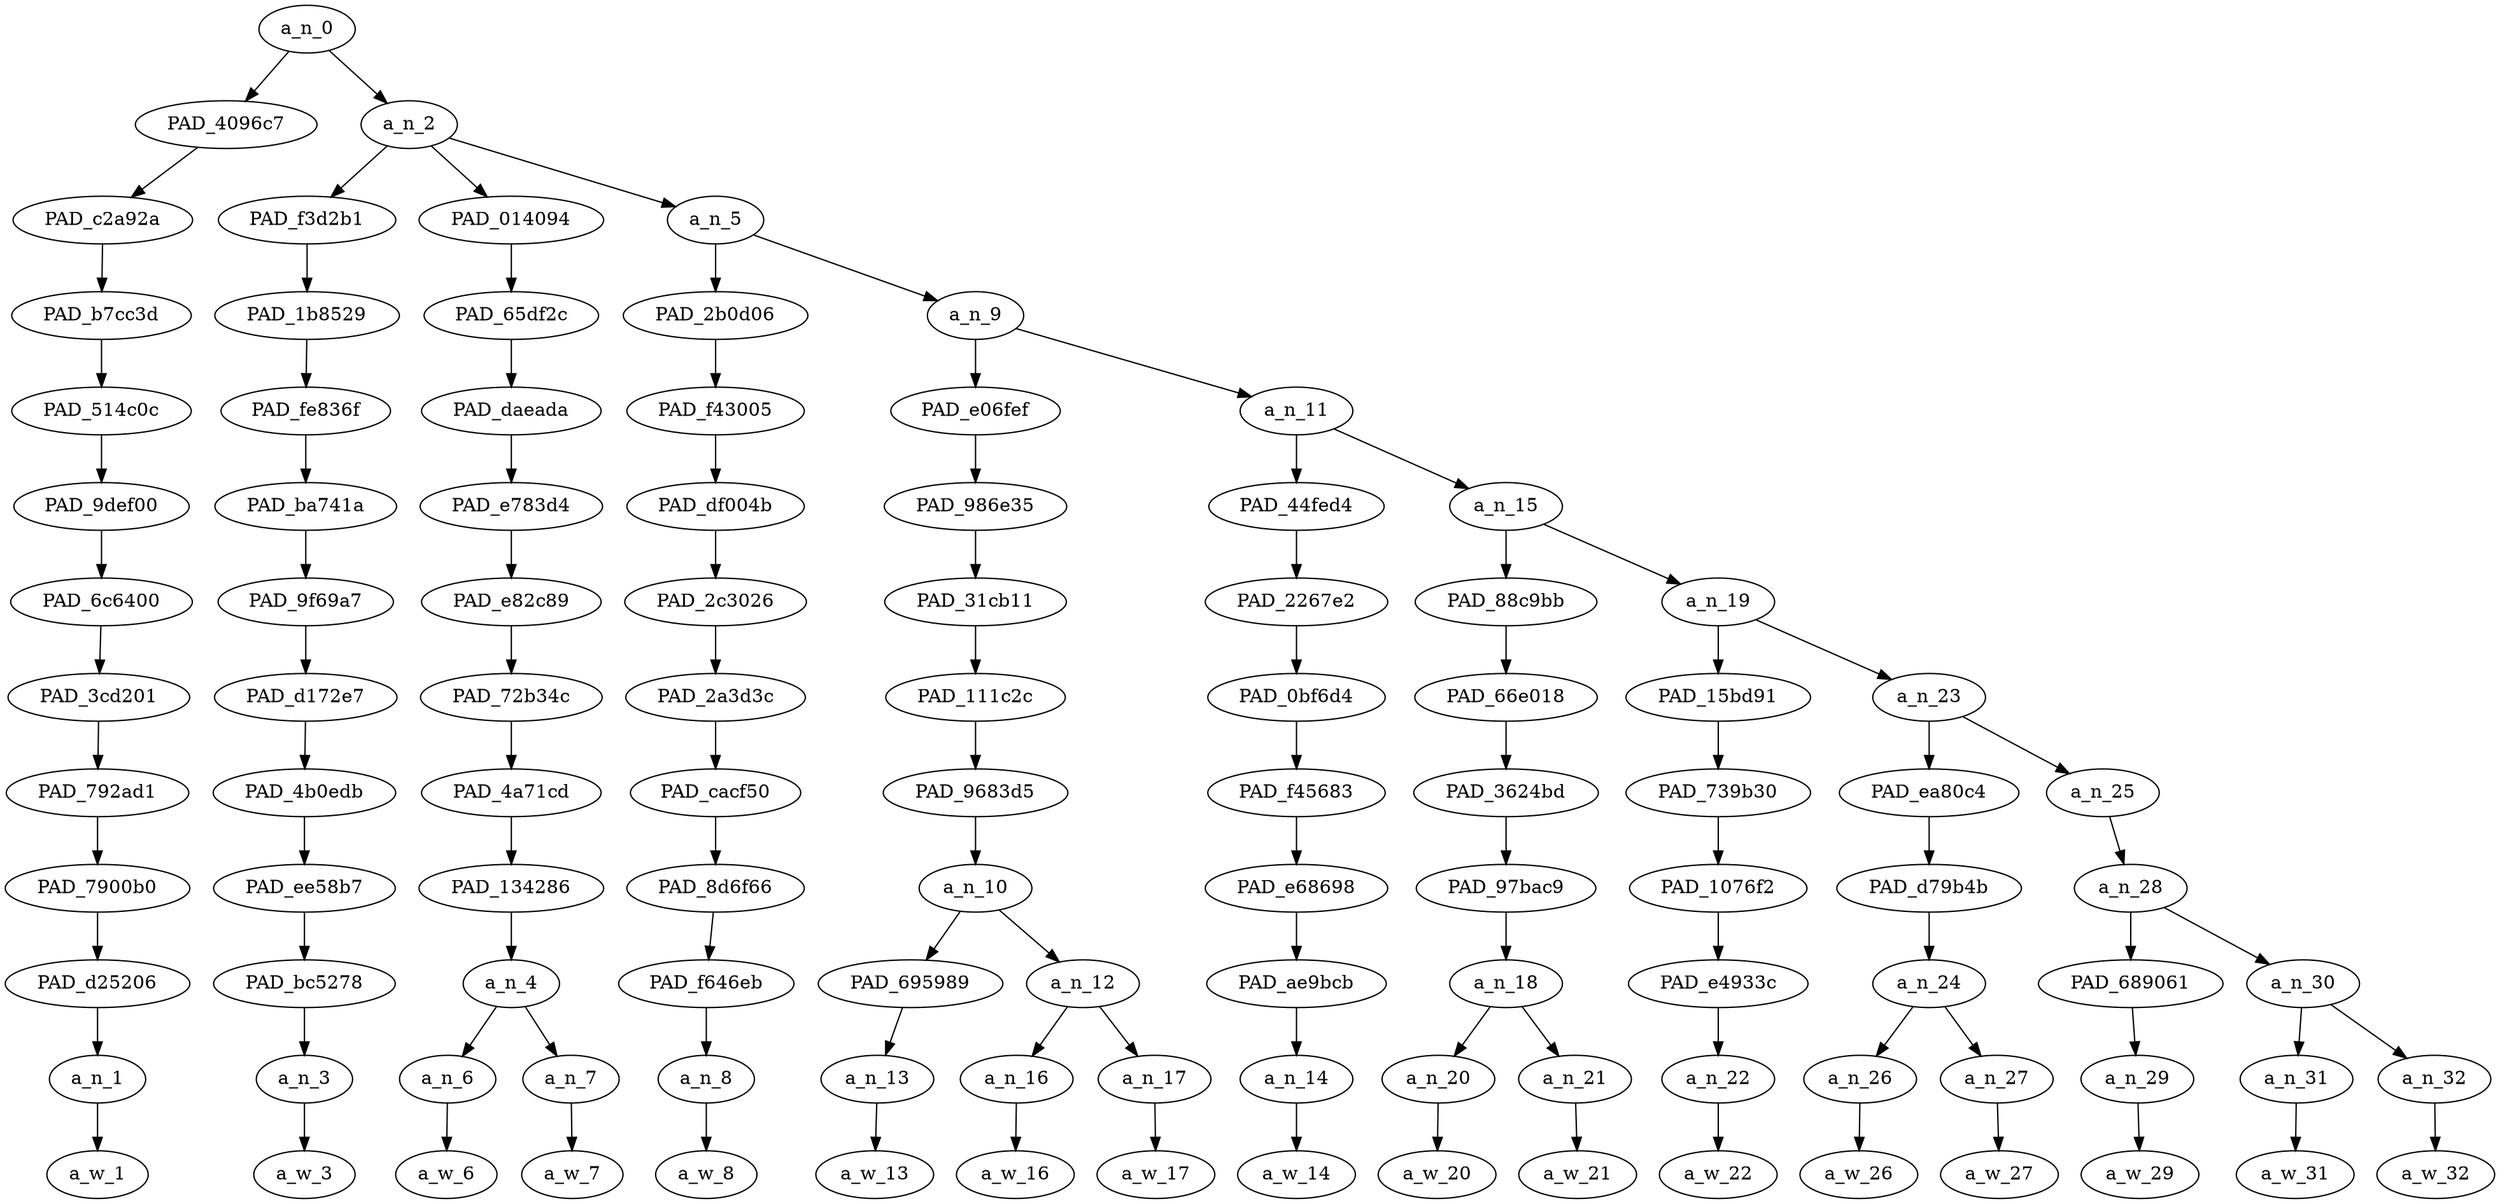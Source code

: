 strict digraph "" {
	a_n_0	[div_dir=-1,
		index=0,
		level=12,
		pos="1.5709635416666667,12!",
		text_span="[0, 1, 2, 3, 4, 5, 6, 7, 8, 9, 10, 11, 12, 13, 14, 15, 16]",
		value=0.99999998];
	PAD_4096c7	[div_dir=-1,
		index=0,
		level=11,
		pos="0.0,11!",
		text_span="[0]",
		value=0.02778808];
	a_n_0 -> PAD_4096c7;
	a_n_2	[div_dir=-1,
		index=1,
		level=11,
		pos="3.1419270833333335,11!",
		text_span="[1, 2, 3, 4, 5, 6, 7, 8, 9, 10, 11, 12, 13, 14, 15, 16]",
		value=0.97214036];
	a_n_0 -> a_n_2;
	PAD_c2a92a	[div_dir=-1,
		index=0,
		level=10,
		pos="0.0,10!",
		text_span="[0]",
		value=0.02778808];
	PAD_4096c7 -> PAD_c2a92a;
	PAD_b7cc3d	[div_dir=-1,
		index=0,
		level=9,
		pos="0.0,9!",
		text_span="[0]",
		value=0.02778808];
	PAD_c2a92a -> PAD_b7cc3d;
	PAD_514c0c	[div_dir=-1,
		index=0,
		level=8,
		pos="0.0,8!",
		text_span="[0]",
		value=0.02778808];
	PAD_b7cc3d -> PAD_514c0c;
	PAD_9def00	[div_dir=-1,
		index=0,
		level=7,
		pos="0.0,7!",
		text_span="[0]",
		value=0.02778808];
	PAD_514c0c -> PAD_9def00;
	PAD_6c6400	[div_dir=-1,
		index=0,
		level=6,
		pos="0.0,6!",
		text_span="[0]",
		value=0.02778808];
	PAD_9def00 -> PAD_6c6400;
	PAD_3cd201	[div_dir=-1,
		index=0,
		level=5,
		pos="0.0,5!",
		text_span="[0]",
		value=0.02778808];
	PAD_6c6400 -> PAD_3cd201;
	PAD_792ad1	[div_dir=-1,
		index=0,
		level=4,
		pos="0.0,4!",
		text_span="[0]",
		value=0.02778808];
	PAD_3cd201 -> PAD_792ad1;
	PAD_7900b0	[div_dir=-1,
		index=0,
		level=3,
		pos="0.0,3!",
		text_span="[0]",
		value=0.02778808];
	PAD_792ad1 -> PAD_7900b0;
	PAD_d25206	[div_dir=-1,
		index=0,
		level=2,
		pos="0.0,2!",
		text_span="[0]",
		value=0.02778808];
	PAD_7900b0 -> PAD_d25206;
	a_n_1	[div_dir=-1,
		index=0,
		level=1,
		pos="0.0,1!",
		text_span="[0]",
		value=0.02778808];
	PAD_d25206 -> a_n_1;
	a_w_1	[div_dir=0,
		index=0,
		level=0,
		pos="0,0!",
		text_span="[0]",
		value=why];
	a_n_1 -> a_w_1;
	PAD_f3d2b1	[div_dir=1,
		index=1,
		level=10,
		pos="1.0,10!",
		text_span="[1]",
		value=0.02561405];
	a_n_2 -> PAD_f3d2b1;
	PAD_014094	[div_dir=1,
		index=2,
		level=10,
		pos="2.5,10!",
		text_span="[2, 3]",
		value=0.13748348];
	a_n_2 -> PAD_014094;
	a_n_5	[div_dir=-1,
		index=3,
		level=10,
		pos="5.92578125,10!",
		text_span="[4, 5, 6, 7, 8, 9, 10, 11, 12, 13, 14, 15, 16]",
		value=0.80899981];
	a_n_2 -> a_n_5;
	PAD_1b8529	[div_dir=1,
		index=1,
		level=9,
		pos="1.0,9!",
		text_span="[1]",
		value=0.02561405];
	PAD_f3d2b1 -> PAD_1b8529;
	PAD_fe836f	[div_dir=1,
		index=1,
		level=8,
		pos="1.0,8!",
		text_span="[1]",
		value=0.02561405];
	PAD_1b8529 -> PAD_fe836f;
	PAD_ba741a	[div_dir=1,
		index=1,
		level=7,
		pos="1.0,7!",
		text_span="[1]",
		value=0.02561405];
	PAD_fe836f -> PAD_ba741a;
	PAD_9f69a7	[div_dir=1,
		index=1,
		level=6,
		pos="1.0,6!",
		text_span="[1]",
		value=0.02561405];
	PAD_ba741a -> PAD_9f69a7;
	PAD_d172e7	[div_dir=1,
		index=1,
		level=5,
		pos="1.0,5!",
		text_span="[1]",
		value=0.02561405];
	PAD_9f69a7 -> PAD_d172e7;
	PAD_4b0edb	[div_dir=1,
		index=1,
		level=4,
		pos="1.0,4!",
		text_span="[1]",
		value=0.02561405];
	PAD_d172e7 -> PAD_4b0edb;
	PAD_ee58b7	[div_dir=1,
		index=1,
		level=3,
		pos="1.0,3!",
		text_span="[1]",
		value=0.02561405];
	PAD_4b0edb -> PAD_ee58b7;
	PAD_bc5278	[div_dir=1,
		index=1,
		level=2,
		pos="1.0,2!",
		text_span="[1]",
		value=0.02561405];
	PAD_ee58b7 -> PAD_bc5278;
	a_n_3	[div_dir=1,
		index=1,
		level=1,
		pos="1.0,1!",
		text_span="[1]",
		value=0.02561405];
	PAD_bc5278 -> a_n_3;
	a_w_3	[div_dir=0,
		index=1,
		level=0,
		pos="1,0!",
		text_span="[1]",
		value=is];
	a_n_3 -> a_w_3;
	PAD_65df2c	[div_dir=1,
		index=2,
		level=9,
		pos="2.5,9!",
		text_span="[2, 3]",
		value=0.13748348];
	PAD_014094 -> PAD_65df2c;
	PAD_daeada	[div_dir=1,
		index=2,
		level=8,
		pos="2.5,8!",
		text_span="[2, 3]",
		value=0.13748348];
	PAD_65df2c -> PAD_daeada;
	PAD_e783d4	[div_dir=1,
		index=2,
		level=7,
		pos="2.5,7!",
		text_span="[2, 3]",
		value=0.13748348];
	PAD_daeada -> PAD_e783d4;
	PAD_e82c89	[div_dir=1,
		index=2,
		level=6,
		pos="2.5,6!",
		text_span="[2, 3]",
		value=0.13748348];
	PAD_e783d4 -> PAD_e82c89;
	PAD_72b34c	[div_dir=1,
		index=2,
		level=5,
		pos="2.5,5!",
		text_span="[2, 3]",
		value=0.13748348];
	PAD_e82c89 -> PAD_72b34c;
	PAD_4a71cd	[div_dir=1,
		index=2,
		level=4,
		pos="2.5,4!",
		text_span="[2, 3]",
		value=0.13748348];
	PAD_72b34c -> PAD_4a71cd;
	PAD_134286	[div_dir=1,
		index=2,
		level=3,
		pos="2.5,3!",
		text_span="[2, 3]",
		value=0.13748348];
	PAD_4a71cd -> PAD_134286;
	a_n_4	[div_dir=1,
		index=2,
		level=2,
		pos="2.5,2!",
		text_span="[2, 3]",
		value=0.13748348];
	PAD_134286 -> a_n_4;
	a_n_6	[div_dir=1,
		index=2,
		level=1,
		pos="2.0,1!",
		text_span="[2]",
		value=0.03167583];
	a_n_4 -> a_n_6;
	a_n_7	[div_dir=1,
		index=3,
		level=1,
		pos="3.0,1!",
		text_span="[3]",
		value=0.10568021];
	a_n_4 -> a_n_7;
	a_w_6	[div_dir=0,
		index=2,
		level=0,
		pos="2,0!",
		text_span="[2]",
		value=a];
	a_n_6 -> a_w_6;
	a_w_7	[div_dir=0,
		index=3,
		level=0,
		pos="3,0!",
		text_span="[3]",
		value=nazi];
	a_n_7 -> a_w_7;
	PAD_2b0d06	[div_dir=1,
		index=3,
		level=9,
		pos="4.0,9!",
		text_span="[4]",
		value=0.03953808];
	a_n_5 -> PAD_2b0d06;
	a_n_9	[div_dir=-1,
		index=4,
		level=9,
		pos="7.8515625,9!",
		text_span="[5, 6, 7, 8, 9, 10, 11, 12, 13, 14, 15, 16]",
		value=0.76936714];
	a_n_5 -> a_n_9;
	PAD_f43005	[div_dir=1,
		index=3,
		level=8,
		pos="4.0,8!",
		text_span="[4]",
		value=0.03953808];
	PAD_2b0d06 -> PAD_f43005;
	PAD_df004b	[div_dir=1,
		index=3,
		level=7,
		pos="4.0,7!",
		text_span="[4]",
		value=0.03953808];
	PAD_f43005 -> PAD_df004b;
	PAD_2c3026	[div_dir=1,
		index=3,
		level=6,
		pos="4.0,6!",
		text_span="[4]",
		value=0.03953808];
	PAD_df004b -> PAD_2c3026;
	PAD_2a3d3c	[div_dir=1,
		index=3,
		level=5,
		pos="4.0,5!",
		text_span="[4]",
		value=0.03953808];
	PAD_2c3026 -> PAD_2a3d3c;
	PAD_cacf50	[div_dir=1,
		index=3,
		level=4,
		pos="4.0,4!",
		text_span="[4]",
		value=0.03953808];
	PAD_2a3d3c -> PAD_cacf50;
	PAD_8d6f66	[div_dir=1,
		index=3,
		level=3,
		pos="4.0,3!",
		text_span="[4]",
		value=0.03953808];
	PAD_cacf50 -> PAD_8d6f66;
	PAD_f646eb	[div_dir=1,
		index=3,
		level=2,
		pos="4.0,2!",
		text_span="[4]",
		value=0.03953808];
	PAD_8d6f66 -> PAD_f646eb;
	a_n_8	[div_dir=1,
		index=4,
		level=1,
		pos="4.0,1!",
		text_span="[4]",
		value=0.03953808];
	PAD_f646eb -> a_n_8;
	a_w_8	[div_dir=0,
		index=4,
		level=0,
		pos="4,0!",
		text_span="[4]",
		value=getting];
	a_n_8 -> a_w_8;
	PAD_e06fef	[div_dir=-1,
		index=4,
		level=8,
		pos="6.25,8!",
		text_span="[5, 6, 7]",
		value=0.20902811];
	a_n_9 -> PAD_e06fef;
	a_n_11	[div_dir=-1,
		index=5,
		level=8,
		pos="9.453125,8!",
		text_span="[8, 9, 10, 11, 12, 13, 14, 15, 16]",
		value=0.56021038];
	a_n_9 -> a_n_11;
	PAD_986e35	[div_dir=-1,
		index=4,
		level=7,
		pos="6.25,7!",
		text_span="[5, 6, 7]",
		value=0.20902811];
	PAD_e06fef -> PAD_986e35;
	PAD_31cb11	[div_dir=-1,
		index=4,
		level=6,
		pos="6.25,6!",
		text_span="[5, 6, 7]",
		value=0.20902811];
	PAD_986e35 -> PAD_31cb11;
	PAD_111c2c	[div_dir=-1,
		index=4,
		level=5,
		pos="6.25,5!",
		text_span="[5, 6, 7]",
		value=0.20902811];
	PAD_31cb11 -> PAD_111c2c;
	PAD_9683d5	[div_dir=-1,
		index=4,
		level=4,
		pos="6.25,4!",
		text_span="[5, 6, 7]",
		value=0.20902811];
	PAD_111c2c -> PAD_9683d5;
	a_n_10	[div_dir=-1,
		index=4,
		level=3,
		pos="6.25,3!",
		text_span="[5, 6, 7]",
		value=0.20902811];
	PAD_9683d5 -> a_n_10;
	PAD_695989	[div_dir=-1,
		index=5,
		level=2,
		pos="7.0,2!",
		text_span="[7]",
		value=0.11677954];
	a_n_10 -> PAD_695989;
	a_n_12	[div_dir=-1,
		index=4,
		level=2,
		pos="5.5,2!",
		text_span="[5, 6]",
		value=0.09213886];
	a_n_10 -> a_n_12;
	a_n_13	[div_dir=-1,
		index=7,
		level=1,
		pos="7.0,1!",
		text_span="[7]",
		value=0.11677954];
	PAD_695989 -> a_n_13;
	a_w_13	[div_dir=0,
		index=7,
		level=0,
		pos="7,0!",
		text_span="[7]",
		value=subs];
	a_n_13 -> a_w_13;
	a_n_16	[div_dir=-1,
		index=5,
		level=1,
		pos="5.0,1!",
		text_span="[5]",
		value=0.05018037];
	a_n_12 -> a_n_16;
	a_n_17	[div_dir=-1,
		index=6,
		level=1,
		pos="6.0,1!",
		text_span="[6]",
		value=0.04184337];
	a_n_12 -> a_n_17;
	a_w_16	[div_dir=0,
		index=5,
		level=0,
		pos="5,0!",
		text_span="[5]",
		value="<number>"];
	a_n_16 -> a_w_16;
	a_w_17	[div_dir=0,
		index=6,
		level=0,
		pos="6,0!",
		text_span="[6]",
		value=million];
	a_n_17 -> a_w_17;
	PAD_44fed4	[div_dir=-1,
		index=5,
		level=7,
		pos="8.0,7!",
		text_span="[8]",
		value=0.02346475];
	a_n_11 -> PAD_44fed4;
	a_n_15	[div_dir=-1,
		index=6,
		level=7,
		pos="10.90625,7!",
		text_span="[9, 10, 11, 12, 13, 14, 15, 16]",
		value=0.53665851];
	a_n_11 -> a_n_15;
	PAD_2267e2	[div_dir=-1,
		index=5,
		level=6,
		pos="8.0,6!",
		text_span="[8]",
		value=0.02346475];
	PAD_44fed4 -> PAD_2267e2;
	PAD_0bf6d4	[div_dir=-1,
		index=5,
		level=5,
		pos="8.0,5!",
		text_span="[8]",
		value=0.02346475];
	PAD_2267e2 -> PAD_0bf6d4;
	PAD_f45683	[div_dir=-1,
		index=5,
		level=4,
		pos="8.0,4!",
		text_span="[8]",
		value=0.02346475];
	PAD_0bf6d4 -> PAD_f45683;
	PAD_e68698	[div_dir=-1,
		index=5,
		level=3,
		pos="8.0,3!",
		text_span="[8]",
		value=0.02346475];
	PAD_f45683 -> PAD_e68698;
	PAD_ae9bcb	[div_dir=-1,
		index=6,
		level=2,
		pos="8.0,2!",
		text_span="[8]",
		value=0.02346475];
	PAD_e68698 -> PAD_ae9bcb;
	a_n_14	[div_dir=-1,
		index=8,
		level=1,
		pos="8.0,1!",
		text_span="[8]",
		value=0.02346475];
	PAD_ae9bcb -> a_n_14;
	a_w_14	[div_dir=0,
		index=8,
		level=0,
		pos="8,0!",
		text_span="[8]",
		value=what];
	a_n_14 -> a_w_14;
	PAD_88c9bb	[div_dir=-1,
		index=6,
		level=6,
		pos="9.5,6!",
		text_span="[9, 10]",
		value=0.06900680];
	a_n_15 -> PAD_88c9bb;
	a_n_19	[div_dir=-1,
		index=7,
		level=6,
		pos="12.3125,6!",
		text_span="[11, 12, 13, 14, 15, 16]",
		value=0.46756129];
	a_n_15 -> a_n_19;
	PAD_66e018	[div_dir=-1,
		index=6,
		level=5,
		pos="9.5,5!",
		text_span="[9, 10]",
		value=0.06900680];
	PAD_88c9bb -> PAD_66e018;
	PAD_3624bd	[div_dir=-1,
		index=6,
		level=4,
		pos="9.5,4!",
		text_span="[9, 10]",
		value=0.06900680];
	PAD_66e018 -> PAD_3624bd;
	PAD_97bac9	[div_dir=-1,
		index=6,
		level=3,
		pos="9.5,3!",
		text_span="[9, 10]",
		value=0.06900680];
	PAD_3624bd -> PAD_97bac9;
	a_n_18	[div_dir=-1,
		index=7,
		level=2,
		pos="9.5,2!",
		text_span="[9, 10]",
		value=0.06900680];
	PAD_97bac9 -> a_n_18;
	a_n_20	[div_dir=1,
		index=9,
		level=1,
		pos="9.0,1!",
		text_span="[9]",
		value=0.02159218];
	a_n_18 -> a_n_20;
	a_n_21	[div_dir=-1,
		index=10,
		level=1,
		pos="10.0,1!",
		text_span="[10]",
		value=0.04724445];
	a_n_18 -> a_n_21;
	a_w_20	[div_dir=0,
		index=9,
		level=0,
		pos="9,0!",
		text_span="[9]",
		value=the];
	a_n_20 -> a_w_20;
	a_w_21	[div_dir=0,
		index=10,
		level=0,
		pos="10,0!",
		text_span="[10]",
		value=fuck];
	a_n_21 -> a_w_21;
	PAD_15bd91	[div_dir=1,
		index=7,
		level=5,
		pos="11.0,5!",
		text_span="[11]",
		value=0.02391895];
	a_n_19 -> PAD_15bd91;
	a_n_23	[div_dir=-1,
		index=8,
		level=5,
		pos="13.625,5!",
		text_span="[12, 13, 14, 15, 16]",
		value=0.44362342];
	a_n_19 -> a_n_23;
	PAD_739b30	[div_dir=1,
		index=7,
		level=4,
		pos="11.0,4!",
		text_span="[11]",
		value=0.02391895];
	PAD_15bd91 -> PAD_739b30;
	PAD_1076f2	[div_dir=1,
		index=7,
		level=3,
		pos="11.0,3!",
		text_span="[11]",
		value=0.02391895];
	PAD_739b30 -> PAD_1076f2;
	PAD_e4933c	[div_dir=1,
		index=8,
		level=2,
		pos="11.0,2!",
		text_span="[11]",
		value=0.02391895];
	PAD_1076f2 -> PAD_e4933c;
	a_n_22	[div_dir=1,
		index=11,
		level=1,
		pos="11.0,1!",
		text_span="[11]",
		value=0.02391895];
	PAD_e4933c -> a_n_22;
	a_w_22	[div_dir=0,
		index=11,
		level=0,
		pos="11,0!",
		text_span="[11]",
		value=what1];
	a_n_22 -> a_w_22;
	PAD_ea80c4	[div_dir=-1,
		index=8,
		level=4,
		pos="12.5,4!",
		text_span="[12, 13]",
		value=0.08539732];
	a_n_23 -> PAD_ea80c4;
	a_n_25	[div_dir=-1,
		index=9,
		level=4,
		pos="14.75,4!",
		text_span="[14, 15, 16]",
		value=0.35817269];
	a_n_23 -> a_n_25;
	PAD_d79b4b	[div_dir=-1,
		index=8,
		level=3,
		pos="12.5,3!",
		text_span="[12, 13]",
		value=0.08539732];
	PAD_ea80c4 -> PAD_d79b4b;
	a_n_24	[div_dir=-1,
		index=9,
		level=2,
		pos="12.5,2!",
		text_span="[12, 13]",
		value=0.08539732];
	PAD_d79b4b -> a_n_24;
	a_n_26	[div_dir=1,
		index=12,
		level=1,
		pos="12.0,1!",
		text_span="[12]",
		value=0.02476186];
	a_n_24 -> a_n_26;
	a_n_27	[div_dir=-1,
		index=13,
		level=1,
		pos="13.0,1!",
		text_span="[13]",
		value=0.06053806];
	a_n_24 -> a_n_27;
	a_w_26	[div_dir=0,
		index=12,
		level=0,
		pos="12,0!",
		text_span="[12]",
		value=the1];
	a_n_26 -> a_w_26;
	a_w_27	[div_dir=0,
		index=13,
		level=0,
		pos="13,0!",
		text_span="[13]",
		value=fuck1];
	a_n_27 -> a_w_27;
	a_n_28	[div_dir=-1,
		index=9,
		level=3,
		pos="14.75,3!",
		text_span="[14, 15, 16]",
		value=0.35816824];
	a_n_25 -> a_n_28;
	PAD_689061	[div_dir=1,
		index=10,
		level=2,
		pos="14.0,2!",
		text_span="[14]",
		value=0.03152030];
	a_n_28 -> PAD_689061;
	a_n_30	[div_dir=-1,
		index=11,
		level=2,
		pos="15.5,2!",
		text_span="[15, 16]",
		value=0.32664349];
	a_n_28 -> a_n_30;
	a_n_29	[div_dir=1,
		index=14,
		level=1,
		pos="14.0,1!",
		text_span="[14]",
		value=0.03152030];
	PAD_689061 -> a_n_29;
	a_w_29	[div_dir=0,
		index=14,
		level=0,
		pos="14,0!",
		text_span="[14]",
		value=you];
	a_n_29 -> a_w_29;
	a_n_31	[div_dir=-1,
		index=15,
		level=1,
		pos="15.0,1!",
		text_span="[15]",
		value=0.04351974];
	a_n_30 -> a_n_31;
	a_n_32	[div_dir=-1,
		index=16,
		level=1,
		pos="16.0,1!",
		text_span="[16]",
		value=0.28302605];
	a_n_30 -> a_n_32;
	a_w_31	[div_dir=0,
		index=15,
		level=0,
		pos="15,0!",
		text_span="[15]",
		value=guys];
	a_n_31 -> a_w_31;
	a_w_32	[div_dir=0,
		index=16,
		level=0,
		pos="16,0!",
		text_span="[16]",
		value=pewdiepie];
	a_n_32 -> a_w_32;
}
